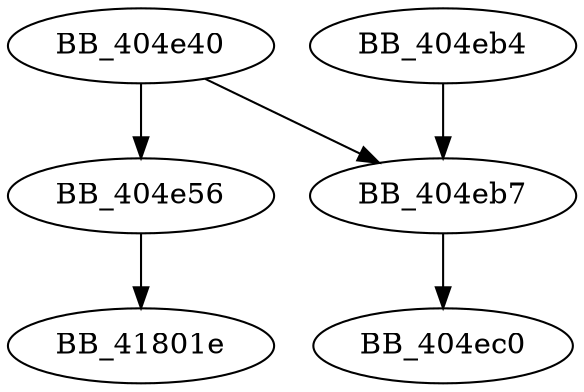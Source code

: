 DiGraph sub_404E40{
BB_404e40->BB_404e56
BB_404e40->BB_404eb7
BB_404e56->BB_41801e
BB_404eb4->BB_404eb7
BB_404eb7->BB_404ec0
}
